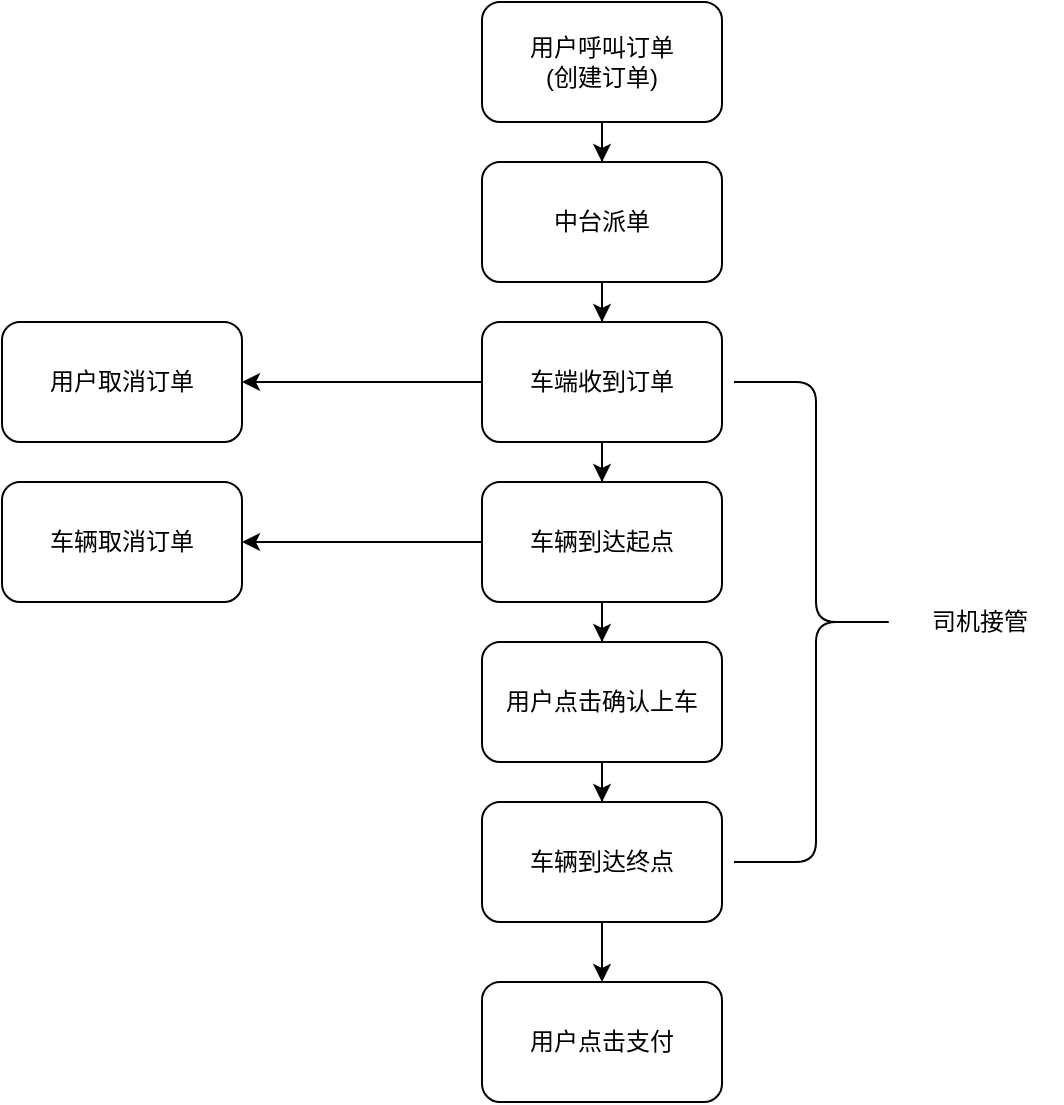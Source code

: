 <mxfile version="11.1.2" type="github"><diagram id="oeXzzNXmrtOspIOP1xVH" name="Page-1"><mxGraphModel dx="2066" dy="1084" grid="1" gridSize="10" guides="1" tooltips="1" connect="1" arrows="1" fold="1" page="1" pageScale="1" pageWidth="827" pageHeight="1169" math="0" shadow="0"><root><mxCell id="0"/><mxCell id="1" parent="0"/><mxCell id="LGthX7hZflietXO7NTip-9" value="" style="edgeStyle=orthogonalEdgeStyle;rounded=0;orthogonalLoop=1;jettySize=auto;html=1;" edge="1" parent="1" source="LGthX7hZflietXO7NTip-1" target="LGthX7hZflietXO7NTip-2"><mxGeometry relative="1" as="geometry"/></mxCell><mxCell id="LGthX7hZflietXO7NTip-1" value="用户呼叫订单&lt;br&gt;(创建订单)" style="rounded=1;whiteSpace=wrap;html=1;" vertex="1" parent="1"><mxGeometry x="340" y="80" width="120" height="60" as="geometry"/></mxCell><mxCell id="LGthX7hZflietXO7NTip-10" value="" style="edgeStyle=orthogonalEdgeStyle;rounded=0;orthogonalLoop=1;jettySize=auto;html=1;" edge="1" parent="1" source="LGthX7hZflietXO7NTip-2" target="LGthX7hZflietXO7NTip-3"><mxGeometry relative="1" as="geometry"/></mxCell><mxCell id="LGthX7hZflietXO7NTip-2" value="中台派单" style="rounded=1;whiteSpace=wrap;html=1;" vertex="1" parent="1"><mxGeometry x="340" y="160" width="120" height="60" as="geometry"/></mxCell><mxCell id="LGthX7hZflietXO7NTip-11" value="" style="edgeStyle=orthogonalEdgeStyle;rounded=0;orthogonalLoop=1;jettySize=auto;html=1;" edge="1" parent="1" source="LGthX7hZflietXO7NTip-3" target="LGthX7hZflietXO7NTip-4"><mxGeometry relative="1" as="geometry"/></mxCell><mxCell id="LGthX7hZflietXO7NTip-3" value="车端收到订单" style="rounded=1;whiteSpace=wrap;html=1;" vertex="1" parent="1"><mxGeometry x="340" y="240" width="120" height="60" as="geometry"/></mxCell><mxCell id="LGthX7hZflietXO7NTip-12" value="" style="edgeStyle=orthogonalEdgeStyle;rounded=0;orthogonalLoop=1;jettySize=auto;html=1;" edge="1" parent="1" source="LGthX7hZflietXO7NTip-4" target="LGthX7hZflietXO7NTip-6"><mxGeometry relative="1" as="geometry"/></mxCell><mxCell id="LGthX7hZflietXO7NTip-4" value="车辆到达起点" style="rounded=1;whiteSpace=wrap;html=1;" vertex="1" parent="1"><mxGeometry x="340" y="320" width="120" height="60" as="geometry"/></mxCell><mxCell id="LGthX7hZflietXO7NTip-13" value="" style="edgeStyle=orthogonalEdgeStyle;rounded=0;orthogonalLoop=1;jettySize=auto;html=1;" edge="1" parent="1" source="LGthX7hZflietXO7NTip-6" target="LGthX7hZflietXO7NTip-7"><mxGeometry relative="1" as="geometry"/></mxCell><mxCell id="LGthX7hZflietXO7NTip-6" value="用户点击确认上车" style="rounded=1;whiteSpace=wrap;html=1;" vertex="1" parent="1"><mxGeometry x="340" y="400" width="120" height="60" as="geometry"/></mxCell><mxCell id="LGthX7hZflietXO7NTip-14" value="" style="edgeStyle=orthogonalEdgeStyle;rounded=0;orthogonalLoop=1;jettySize=auto;html=1;" edge="1" parent="1" source="LGthX7hZflietXO7NTip-7" target="LGthX7hZflietXO7NTip-8"><mxGeometry relative="1" as="geometry"/></mxCell><mxCell id="LGthX7hZflietXO7NTip-7" value="车辆到达终点" style="rounded=1;whiteSpace=wrap;html=1;" vertex="1" parent="1"><mxGeometry x="340" y="480" width="120" height="60" as="geometry"/></mxCell><mxCell id="LGthX7hZflietXO7NTip-8" value="用户点击支付" style="rounded=1;whiteSpace=wrap;html=1;" vertex="1" parent="1"><mxGeometry x="340" y="570" width="120" height="60" as="geometry"/></mxCell><mxCell id="LGthX7hZflietXO7NTip-16" value="用户取消订单" style="rounded=1;whiteSpace=wrap;html=1;" vertex="1" parent="1"><mxGeometry x="100" y="240" width="120" height="60" as="geometry"/></mxCell><mxCell id="LGthX7hZflietXO7NTip-19" value="车辆取消订单" style="rounded=1;whiteSpace=wrap;html=1;" vertex="1" parent="1"><mxGeometry x="100" y="320" width="120" height="60" as="geometry"/></mxCell><mxCell id="LGthX7hZflietXO7NTip-20" value="" style="endArrow=classic;html=1;exitX=0;exitY=0.5;exitDx=0;exitDy=0;entryX=1;entryY=0.5;entryDx=0;entryDy=0;" edge="1" parent="1" source="LGthX7hZflietXO7NTip-4" target="LGthX7hZflietXO7NTip-19"><mxGeometry width="50" height="50" relative="1" as="geometry"><mxPoint x="190" y="290" as="sourcePoint"/><mxPoint x="240" y="240" as="targetPoint"/></mxGeometry></mxCell><mxCell id="LGthX7hZflietXO7NTip-22" value="" style="shape=curlyBracket;whiteSpace=wrap;html=1;rounded=1;rotation=-180;" vertex="1" parent="1"><mxGeometry x="466" y="270" width="82" height="240" as="geometry"/></mxCell><mxCell id="LGthX7hZflietXO7NTip-24" value="" style="endArrow=classic;html=1;exitX=0;exitY=0.5;exitDx=0;exitDy=0;" edge="1" parent="1" source="LGthX7hZflietXO7NTip-3" target="LGthX7hZflietXO7NTip-16"><mxGeometry width="50" height="50" relative="1" as="geometry"><mxPoint x="180" y="200" as="sourcePoint"/><mxPoint x="230" y="150" as="targetPoint"/></mxGeometry></mxCell><mxCell id="LGthX7hZflietXO7NTip-25" value="司机接管" style="text;html=1;strokeColor=none;fillColor=none;align=center;verticalAlign=middle;whiteSpace=wrap;rounded=0;" vertex="1" parent="1"><mxGeometry x="548" y="380" width="82" height="20" as="geometry"/></mxCell></root></mxGraphModel></diagram></mxfile>
